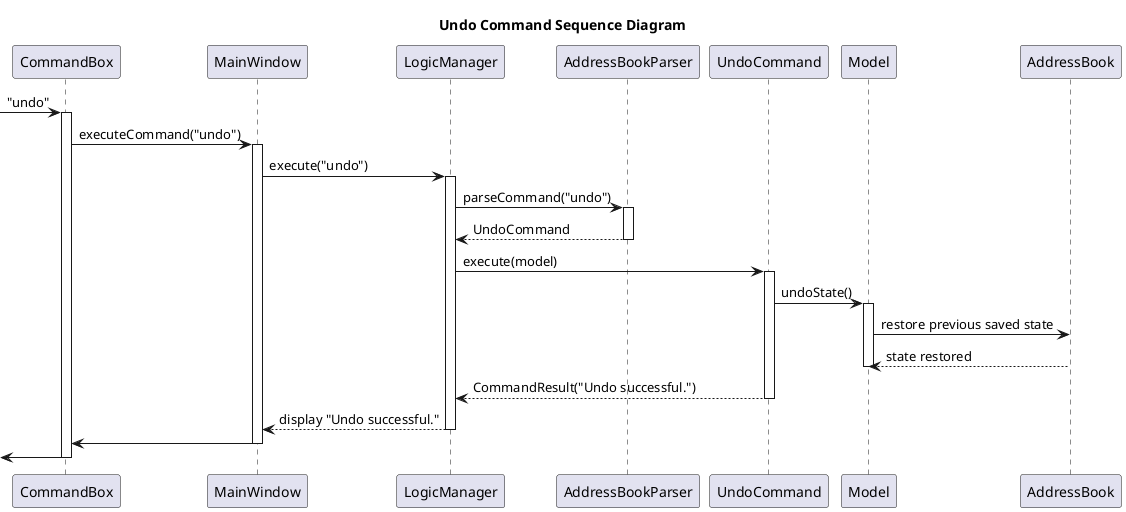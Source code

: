 @startuml
title Undo Command Sequence Diagram

-> CommandBox : "undo"
activate CommandBox

CommandBox -> MainWindow : executeCommand("undo")
activate MainWindow

MainWindow -> LogicManager : execute("undo")
activate LogicManager

LogicManager -> AddressBookParser : parseCommand("undo")
activate AddressBookParser
AddressBookParser --> LogicManager : UndoCommand
deactivate AddressBookParser

LogicManager -> UndoCommand : execute(model)
activate UndoCommand

UndoCommand -> Model : undoState()
activate Model
Model -> AddressBook : restore previous saved state
AddressBook --> Model : state restored
deactivate Model

UndoCommand --> LogicManager : CommandResult("Undo successful.")
deactivate UndoCommand

LogicManager --> MainWindow : display "Undo successful."
deactivate LogicManager

MainWindow -> CommandBox:
deactivate MainWindow

<- CommandBox :
deactivate CommandBox

@enduml
